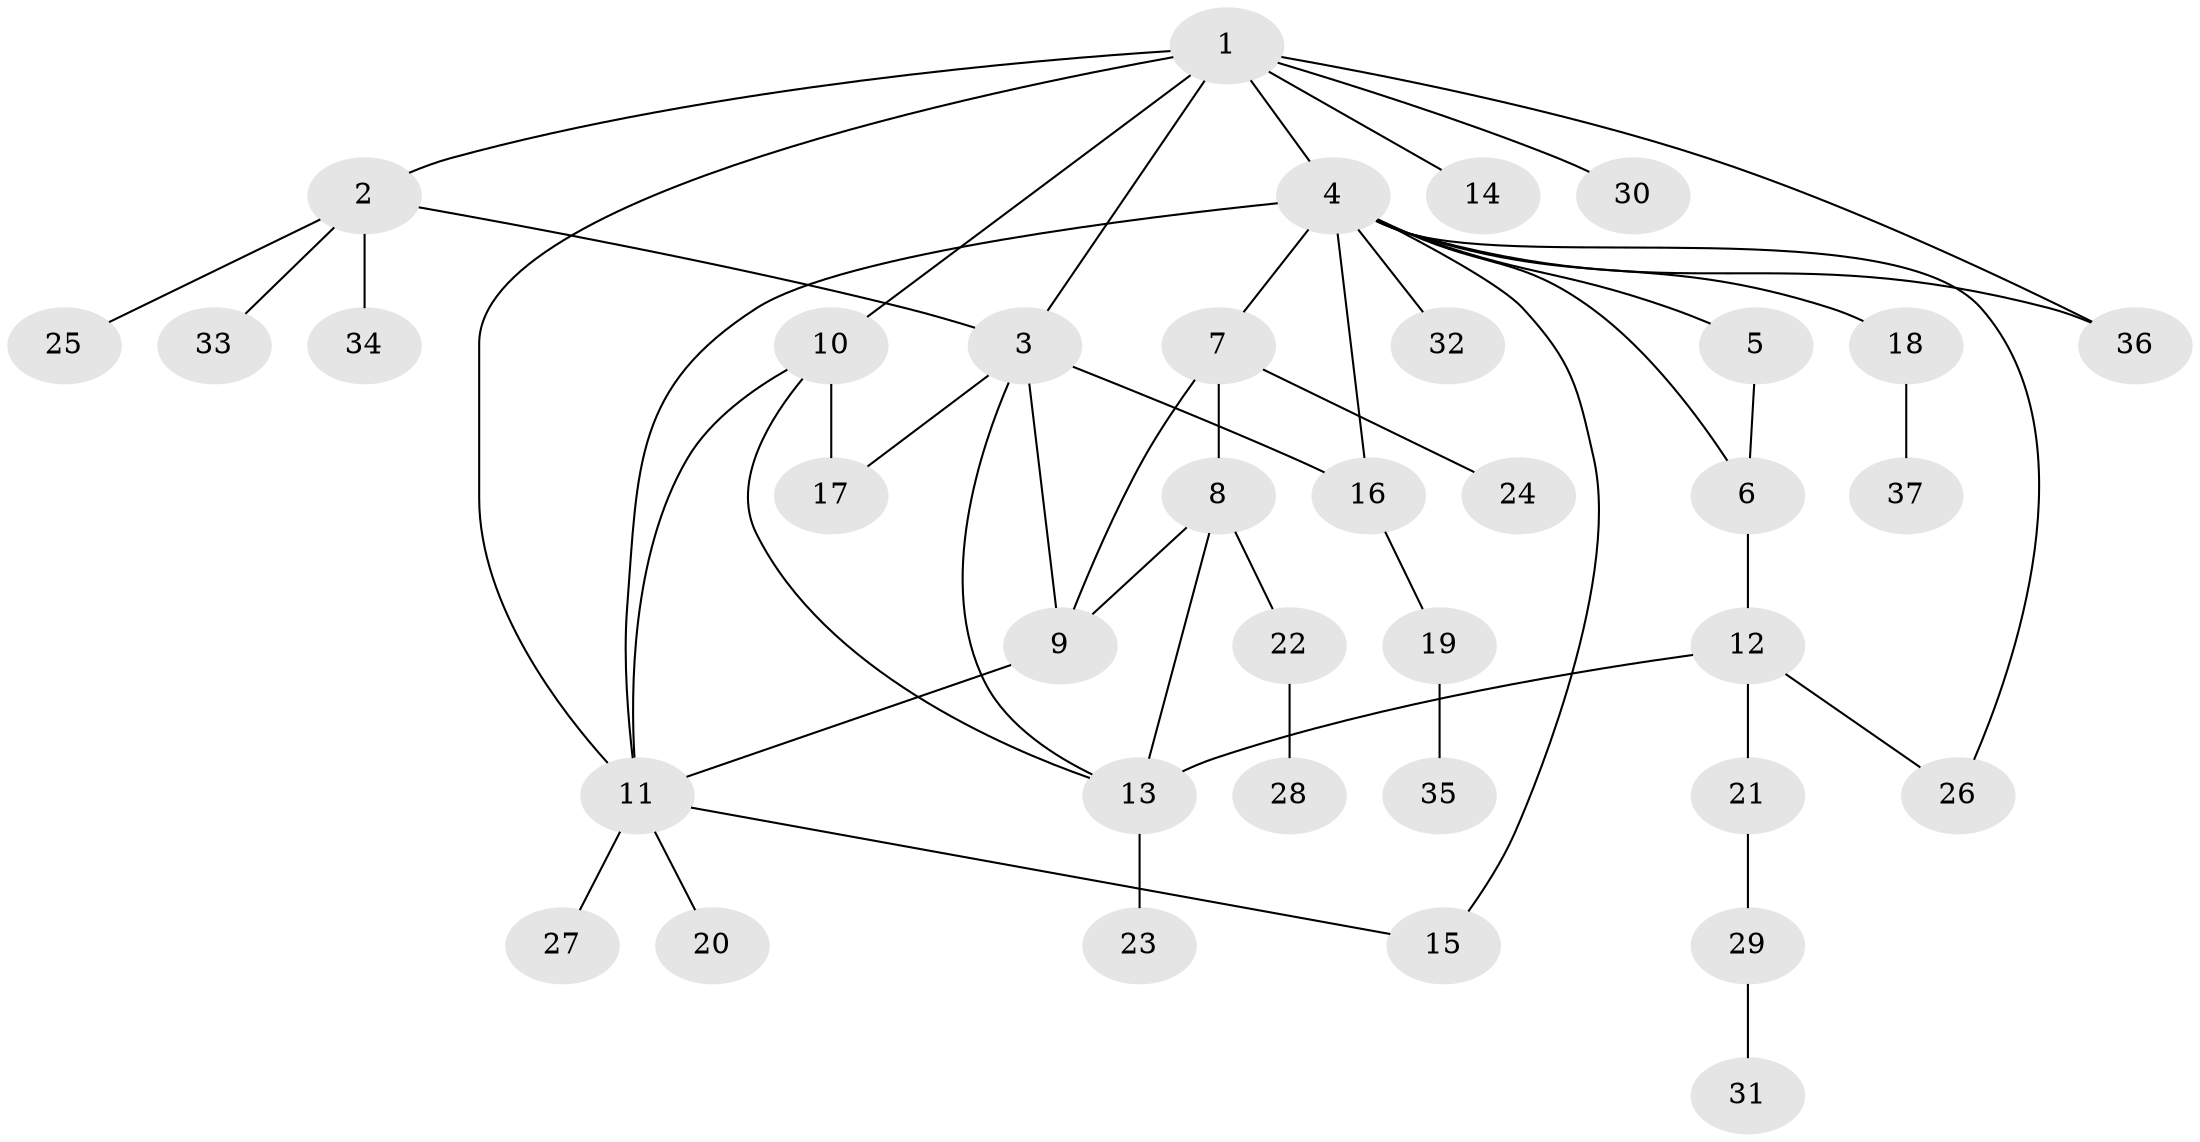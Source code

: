 // original degree distribution, {7: 0.0136986301369863, 6: 0.0410958904109589, 8: 0.0273972602739726, 15: 0.0136986301369863, 3: 0.1232876712328767, 4: 0.0684931506849315, 5: 0.0273972602739726, 2: 0.1232876712328767, 9: 0.0136986301369863, 1: 0.547945205479452}
// Generated by graph-tools (version 1.1) at 2025/37/03/09/25 02:37:41]
// undirected, 37 vertices, 51 edges
graph export_dot {
graph [start="1"]
  node [color=gray90,style=filled];
  1;
  2;
  3;
  4;
  5;
  6;
  7;
  8;
  9;
  10;
  11;
  12;
  13;
  14;
  15;
  16;
  17;
  18;
  19;
  20;
  21;
  22;
  23;
  24;
  25;
  26;
  27;
  28;
  29;
  30;
  31;
  32;
  33;
  34;
  35;
  36;
  37;
  1 -- 2 [weight=1.0];
  1 -- 3 [weight=1.0];
  1 -- 4 [weight=2.0];
  1 -- 10 [weight=2.0];
  1 -- 11 [weight=1.0];
  1 -- 14 [weight=1.0];
  1 -- 30 [weight=1.0];
  1 -- 36 [weight=1.0];
  2 -- 3 [weight=1.0];
  2 -- 25 [weight=1.0];
  2 -- 33 [weight=1.0];
  2 -- 34 [weight=1.0];
  3 -- 9 [weight=2.0];
  3 -- 13 [weight=1.0];
  3 -- 16 [weight=1.0];
  3 -- 17 [weight=1.0];
  4 -- 5 [weight=1.0];
  4 -- 6 [weight=1.0];
  4 -- 7 [weight=1.0];
  4 -- 11 [weight=1.0];
  4 -- 15 [weight=1.0];
  4 -- 16 [weight=3.0];
  4 -- 18 [weight=1.0];
  4 -- 26 [weight=1.0];
  4 -- 32 [weight=1.0];
  4 -- 36 [weight=1.0];
  5 -- 6 [weight=1.0];
  6 -- 12 [weight=1.0];
  7 -- 8 [weight=1.0];
  7 -- 9 [weight=1.0];
  7 -- 24 [weight=1.0];
  8 -- 9 [weight=1.0];
  8 -- 13 [weight=1.0];
  8 -- 22 [weight=2.0];
  9 -- 11 [weight=1.0];
  10 -- 11 [weight=1.0];
  10 -- 13 [weight=1.0];
  10 -- 17 [weight=1.0];
  11 -- 15 [weight=1.0];
  11 -- 20 [weight=1.0];
  11 -- 27 [weight=1.0];
  12 -- 13 [weight=2.0];
  12 -- 21 [weight=1.0];
  12 -- 26 [weight=1.0];
  13 -- 23 [weight=3.0];
  16 -- 19 [weight=1.0];
  18 -- 37 [weight=1.0];
  19 -- 35 [weight=2.0];
  21 -- 29 [weight=1.0];
  22 -- 28 [weight=1.0];
  29 -- 31 [weight=2.0];
}
